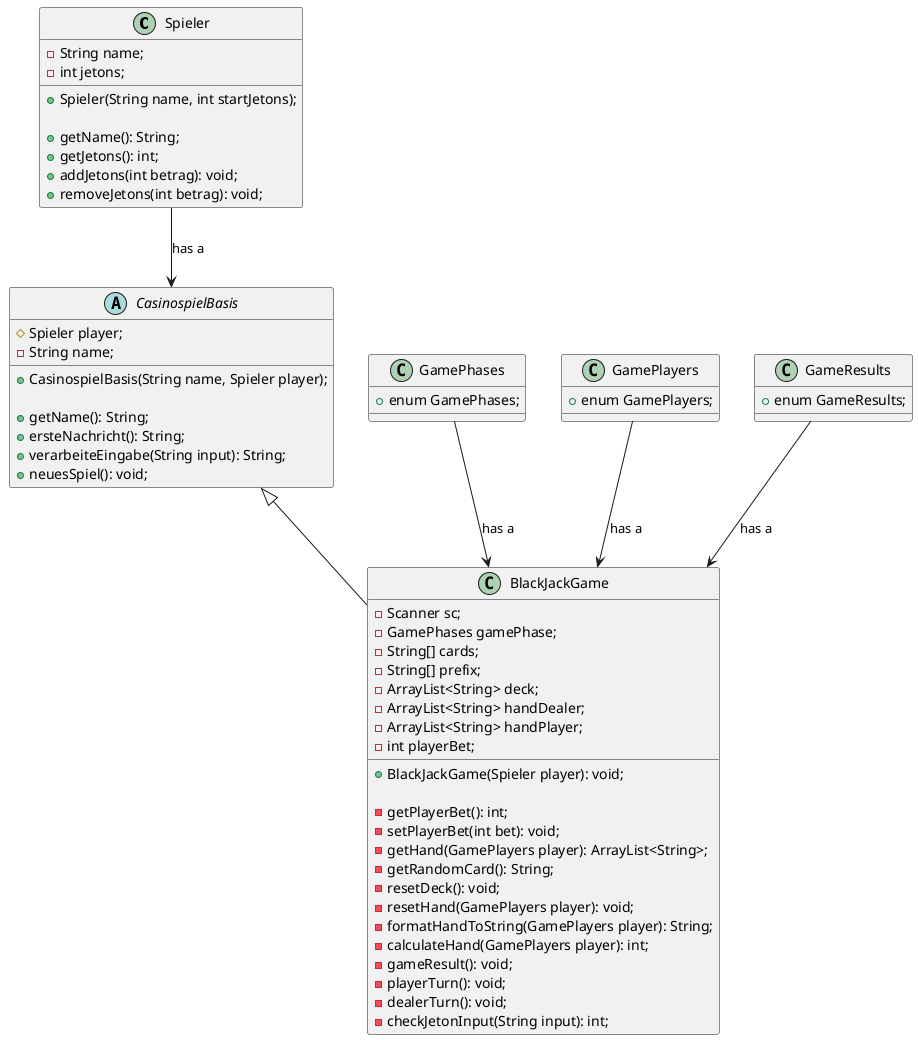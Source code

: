 @startuml BlackJack
class Spieler {
    - String name;
    - int jetons;

    + Spieler(String name, int startJetons);

    + getName(): String;
    + getJetons(): int;
    + addJetons(int betrag): void;
    + removeJetons(int betrag): void;
}

abstract class CasinospielBasis {
    # Spieler player;
    - String name;

    + CasinospielBasis(String name, Spieler player);

    + getName(): String;
    + ersteNachricht(): String;
    + verarbeiteEingabe(String input): String;
    + neuesSpiel(): void;
}


class BlackJackGame extends CasinospielBasis{
    - Scanner sc;
    - GamePhases gamePhase;
    - String[] cards;
    - String[] prefix;
    - ArrayList<String> deck;
    - ArrayList<String> handDealer;
    - ArrayList<String> handPlayer; 
    - int playerBet;

    + BlackJackGame(Spieler player): void;

    - getPlayerBet(): int;
    - setPlayerBet(int bet): void;
    - getHand(GamePlayers player): ArrayList<String>;
    - getRandomCard(): String;
    - resetDeck(): void;
    - resetHand(GamePlayers player): void;
    - formatHandToString(GamePlayers player): String;
    - calculateHand(GamePlayers player): int;
    - gameResult(): void;
    - playerTurn(): void;
    - dealerTurn(): void;
    - checkJetonInput(String input): int;
}

class GamePhases {
    + enum GamePhases;
}

class GamePlayers {
    + enum GamePlayers;
}

class GameResults {
    + enum GameResults;
}

Spieler --> CasinospielBasis : "has a"
GamePhases --> BlackJackGame: "has a"
GamePlayers --> BlackJackGame: "has a"
GameResults --> BlackJackGame: "has a"
@enduml
